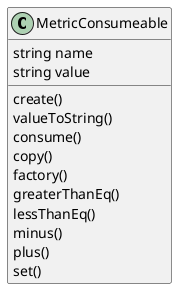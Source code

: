 @startuml

class "MetricConsumeable" as Model {
 string name
 string value

 create()
 valueToString()
 consume()
 copy()
 factory()
 greaterThanEq()
 lessThanEq()
 minus()
 plus()
 set()
 
}




@enduml
